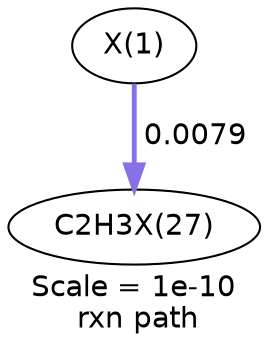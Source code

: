 digraph reaction_paths {
center=1;
s23 -> s25[fontname="Helvetica", style="setlinewidth(2.34)", arrowsize=1.17, color="0.7, 0.508, 0.9"
, label=" 0.0079"];
s23 [ fontname="Helvetica", label="X(1)"];
s25 [ fontname="Helvetica", label="C2H3X(27)"];
 label = "Scale = 1e-10\l rxn path";
 fontname = "Helvetica";
}
